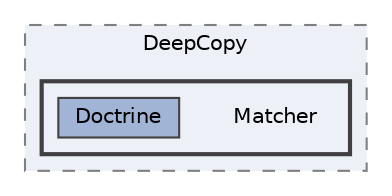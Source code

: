 digraph "plugins/learndash-certificate-builder/vendor/myclabs/deep-copy/src/DeepCopy/Matcher"
{
 // LATEX_PDF_SIZE
  bgcolor="transparent";
  edge [fontname=Helvetica,fontsize=10,labelfontname=Helvetica,labelfontsize=10];
  node [fontname=Helvetica,fontsize=10,shape=box,height=0.2,width=0.4];
  compound=true
  subgraph clusterdir_aa361947ba1426f954b5f988a13723a6 {
    graph [ bgcolor="#edf0f7", pencolor="grey50", label="DeepCopy", fontname=Helvetica,fontsize=10 style="filled,dashed", URL="dir_aa361947ba1426f954b5f988a13723a6.html",tooltip=""]
  subgraph clusterdir_6a40d44ab87ad5f52ae015bd0334090e {
    graph [ bgcolor="#edf0f7", pencolor="grey25", label="", fontname=Helvetica,fontsize=10 style="filled,bold", URL="dir_6a40d44ab87ad5f52ae015bd0334090e.html",tooltip=""]
    dir_6a40d44ab87ad5f52ae015bd0334090e [shape=plaintext, label="Matcher"];
  dir_6b5ba247ec9a41edd7288daa27eeb1f3 [label="Doctrine", fillcolor="#a2b4d6", color="grey25", style="filled", URL="dir_6b5ba247ec9a41edd7288daa27eeb1f3.html",tooltip=""];
  }
  }
}
